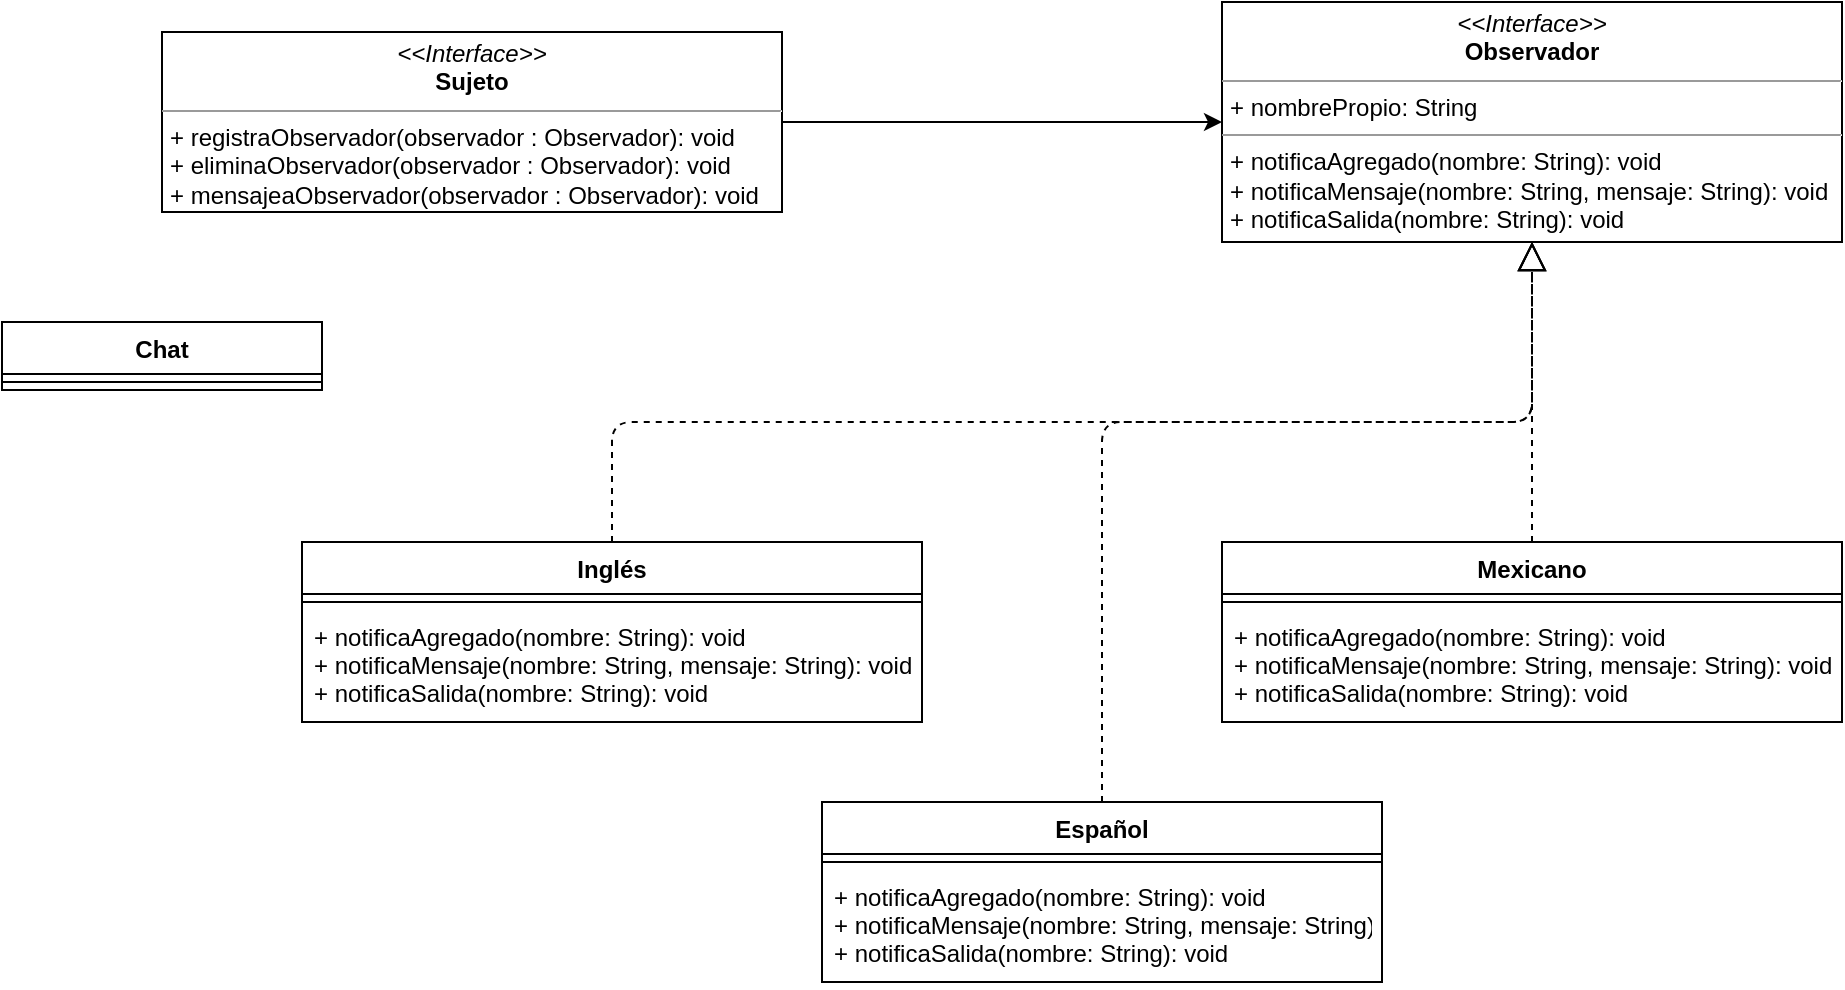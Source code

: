 <mxfile version="13.5.4" type="device"><diagram id="C5RBs43oDa-KdzZeNtuy" name="Page-1"><mxGraphModel dx="1865" dy="548" grid="1" gridSize="10" guides="1" tooltips="1" connect="1" arrows="1" fold="1" page="1" pageScale="1" pageWidth="827" pageHeight="1169" math="0" shadow="0"><root><mxCell id="WIyWlLk6GJQsqaUBKTNV-0"/><mxCell id="WIyWlLk6GJQsqaUBKTNV-1" parent="WIyWlLk6GJQsqaUBKTNV-0"/><mxCell id="C5CIfebQ0aNqqPerN4sR-27" value="&lt;p style=&quot;margin: 0px ; margin-top: 4px ; text-align: center&quot;&gt;&lt;i&gt;&amp;lt;&amp;lt;Interface&amp;gt;&amp;gt;&lt;/i&gt;&lt;br&gt;&lt;b&gt;Sujeto&lt;/b&gt;&lt;/p&gt;&lt;hr size=&quot;1&quot;&gt;&lt;p style=&quot;margin: 0px ; margin-left: 4px&quot;&gt;&lt;/p&gt;&lt;p style=&quot;margin: 0px ; margin-left: 4px&quot;&gt;+ registraObservador(observador : Observador): void&lt;/p&gt;&lt;p style=&quot;margin: 0px ; margin-left: 4px&quot;&gt;+ eliminaObservador(observador : Observador): void&lt;br&gt;&lt;/p&gt;&lt;p style=&quot;margin: 0px ; margin-left: 4px&quot;&gt;+ mensajeaObservador(observador : Observador): void&lt;br&gt;&lt;/p&gt;" style="verticalAlign=top;align=left;overflow=fill;fontSize=12;fontFamily=Helvetica;html=1;fillColor=#FFFFFF;" vertex="1" parent="WIyWlLk6GJQsqaUBKTNV-1"><mxGeometry x="-50" y="45" width="310" height="90" as="geometry"/></mxCell><mxCell id="C5CIfebQ0aNqqPerN4sR-28" value="&lt;p style=&quot;margin: 0px ; margin-top: 4px ; text-align: center&quot;&gt;&lt;i&gt;&amp;lt;&amp;lt;Interface&amp;gt;&amp;gt;&lt;/i&gt;&lt;br&gt;&lt;b&gt;Observador&lt;/b&gt;&lt;/p&gt;&lt;hr size=&quot;1&quot;&gt;&lt;p style=&quot;margin: 0px ; margin-left: 4px&quot;&gt;+ nombrePropio: String&lt;br&gt;&lt;/p&gt;&lt;hr size=&quot;1&quot;&gt;&lt;p style=&quot;margin: 0px 0px 0px 4px&quot;&gt;+ notificaAgregado(nombre: String): void&lt;br&gt;+ notificaMensaje(nombre: String, mensaje: String): void&lt;/p&gt;&lt;p style=&quot;margin: 0px 0px 0px 4px&quot;&gt;+ notificaSalida(nombre: String): void&lt;/p&gt;" style="verticalAlign=top;align=left;overflow=fill;fontSize=12;fontFamily=Helvetica;html=1;fillColor=#FFFFFF;" vertex="1" parent="WIyWlLk6GJQsqaUBKTNV-1"><mxGeometry x="480" y="30" width="310" height="120" as="geometry"/></mxCell><mxCell id="C5CIfebQ0aNqqPerN4sR-22" value="Inglés" style="swimlane;fontStyle=1;align=center;verticalAlign=top;childLayout=stackLayout;horizontal=1;startSize=26;horizontalStack=0;resizeParent=1;resizeParentMax=0;resizeLast=0;collapsible=1;marginBottom=0;fillColor=#FFFFFF;" vertex="1" parent="WIyWlLk6GJQsqaUBKTNV-1"><mxGeometry x="20" y="300" width="310" height="90" as="geometry"/></mxCell><mxCell id="C5CIfebQ0aNqqPerN4sR-24" value="" style="line;strokeWidth=1;fillColor=none;align=left;verticalAlign=middle;spacingTop=-1;spacingLeft=3;spacingRight=3;rotatable=0;labelPosition=right;points=[];portConstraint=eastwest;" vertex="1" parent="C5CIfebQ0aNqqPerN4sR-22"><mxGeometry y="26" width="310" height="8" as="geometry"/></mxCell><mxCell id="C5CIfebQ0aNqqPerN4sR-25" value="+ notificaAgregado(nombre: String): void&#10;+ notificaMensaje(nombre: String, mensaje: String): void&#10;+ notificaSalida(nombre: String): void" style="text;strokeColor=none;fillColor=none;align=left;verticalAlign=top;spacingLeft=4;spacingRight=4;overflow=hidden;rotatable=0;points=[[0,0.5],[1,0.5]];portConstraint=eastwest;" vertex="1" parent="C5CIfebQ0aNqqPerN4sR-22"><mxGeometry y="34" width="310" height="56" as="geometry"/></mxCell><mxCell id="C5CIfebQ0aNqqPerN4sR-39" value="Español" style="swimlane;fontStyle=1;align=center;verticalAlign=top;childLayout=stackLayout;horizontal=1;startSize=26;horizontalStack=0;resizeParent=1;resizeParentMax=0;resizeLast=0;collapsible=1;marginBottom=0;fillColor=#FFFFFF;" vertex="1" parent="WIyWlLk6GJQsqaUBKTNV-1"><mxGeometry x="280" y="430" width="280" height="90" as="geometry"/></mxCell><mxCell id="C5CIfebQ0aNqqPerN4sR-41" value="" style="line;strokeWidth=1;fillColor=none;align=left;verticalAlign=middle;spacingTop=-1;spacingLeft=3;spacingRight=3;rotatable=0;labelPosition=right;points=[];portConstraint=eastwest;" vertex="1" parent="C5CIfebQ0aNqqPerN4sR-39"><mxGeometry y="26" width="280" height="8" as="geometry"/></mxCell><mxCell id="C5CIfebQ0aNqqPerN4sR-42" value="+ notificaAgregado(nombre: String): void&#10;+ notificaMensaje(nombre: String, mensaje: String): void&#10;+ notificaSalida(nombre: String): void" style="text;strokeColor=none;fillColor=none;align=left;verticalAlign=top;spacingLeft=4;spacingRight=4;overflow=hidden;rotatable=0;points=[[0,0.5],[1,0.5]];portConstraint=eastwest;" vertex="1" parent="C5CIfebQ0aNqqPerN4sR-39"><mxGeometry y="34" width="280" height="56" as="geometry"/></mxCell><mxCell id="C5CIfebQ0aNqqPerN4sR-43" value="" style="endArrow=block;dashed=1;endFill=0;endSize=12;html=1;exitX=0.5;exitY=0;exitDx=0;exitDy=0;entryX=0.5;entryY=1;entryDx=0;entryDy=0;" edge="1" parent="WIyWlLk6GJQsqaUBKTNV-1" source="C5CIfebQ0aNqqPerN4sR-22" target="C5CIfebQ0aNqqPerN4sR-28"><mxGeometry width="160" relative="1" as="geometry"><mxPoint x="190" y="280" as="sourcePoint"/><mxPoint x="490" y="280" as="targetPoint"/><Array as="points"><mxPoint x="175" y="240"/><mxPoint x="410" y="240"/><mxPoint x="635" y="240"/></Array></mxGeometry></mxCell><mxCell id="C5CIfebQ0aNqqPerN4sR-46" value="" style="endArrow=block;dashed=1;endFill=0;endSize=12;html=1;entryX=0.5;entryY=1;entryDx=0;entryDy=0;exitX=0.5;exitY=0;exitDx=0;exitDy=0;" edge="1" parent="WIyWlLk6GJQsqaUBKTNV-1" source="C5CIfebQ0aNqqPerN4sR-35" target="C5CIfebQ0aNqqPerN4sR-28"><mxGeometry width="160" relative="1" as="geometry"><mxPoint x="330" y="280" as="sourcePoint"/><mxPoint x="490" y="280" as="targetPoint"/><Array as="points"><mxPoint x="635" y="240"/></Array></mxGeometry></mxCell><mxCell id="C5CIfebQ0aNqqPerN4sR-35" value="Mexicano" style="swimlane;fontStyle=1;align=center;verticalAlign=top;childLayout=stackLayout;horizontal=1;startSize=26;horizontalStack=0;resizeParent=1;resizeParentMax=0;resizeLast=0;collapsible=1;marginBottom=0;fillColor=#FFFFFF;" vertex="1" parent="WIyWlLk6GJQsqaUBKTNV-1"><mxGeometry x="480" y="300" width="310" height="90" as="geometry"/></mxCell><mxCell id="C5CIfebQ0aNqqPerN4sR-37" value="" style="line;strokeWidth=1;fillColor=none;align=left;verticalAlign=middle;spacingTop=-1;spacingLeft=3;spacingRight=3;rotatable=0;labelPosition=right;points=[];portConstraint=eastwest;" vertex="1" parent="C5CIfebQ0aNqqPerN4sR-35"><mxGeometry y="26" width="310" height="8" as="geometry"/></mxCell><mxCell id="C5CIfebQ0aNqqPerN4sR-38" value="+ notificaAgregado(nombre: String): void&#10;+ notificaMensaje(nombre: String, mensaje: String): void&#10;+ notificaSalida(nombre: String): void" style="text;strokeColor=none;fillColor=none;align=left;verticalAlign=top;spacingLeft=4;spacingRight=4;overflow=hidden;rotatable=0;points=[[0,0.5],[1,0.5]];portConstraint=eastwest;" vertex="1" parent="C5CIfebQ0aNqqPerN4sR-35"><mxGeometry y="34" width="310" height="56" as="geometry"/></mxCell><mxCell id="C5CIfebQ0aNqqPerN4sR-47" value="" style="endArrow=block;dashed=1;endFill=0;endSize=12;html=1;strokeColor=#000000;exitX=0.5;exitY=0;exitDx=0;exitDy=0;entryX=0.5;entryY=1;entryDx=0;entryDy=0;" edge="1" parent="WIyWlLk6GJQsqaUBKTNV-1" source="C5CIfebQ0aNqqPerN4sR-39" target="C5CIfebQ0aNqqPerN4sR-28"><mxGeometry width="160" relative="1" as="geometry"><mxPoint x="330" y="280" as="sourcePoint"/><mxPoint x="490" y="280" as="targetPoint"/><Array as="points"><mxPoint x="420" y="240"/><mxPoint x="635" y="240"/></Array></mxGeometry></mxCell><mxCell id="C5CIfebQ0aNqqPerN4sR-49" value="" style="endArrow=classic;html=1;strokeColor=#000000;exitX=1;exitY=0.5;exitDx=0;exitDy=0;entryX=0;entryY=0.5;entryDx=0;entryDy=0;" edge="1" parent="WIyWlLk6GJQsqaUBKTNV-1" source="C5CIfebQ0aNqqPerN4sR-27" target="C5CIfebQ0aNqqPerN4sR-28"><mxGeometry width="50" height="50" relative="1" as="geometry"><mxPoint x="390" y="300" as="sourcePoint"/><mxPoint x="440" y="250" as="targetPoint"/></mxGeometry></mxCell><mxCell id="C5CIfebQ0aNqqPerN4sR-50" value="Chat" style="swimlane;fontStyle=1;align=center;verticalAlign=top;childLayout=stackLayout;horizontal=1;startSize=26;horizontalStack=0;resizeParent=1;resizeParentMax=0;resizeLast=0;collapsible=1;marginBottom=0;fillColor=#FFFFFF;" vertex="1" parent="WIyWlLk6GJQsqaUBKTNV-1"><mxGeometry x="-130" y="190" width="160" height="34" as="geometry"/></mxCell><mxCell id="C5CIfebQ0aNqqPerN4sR-52" value="" style="line;strokeWidth=1;fillColor=none;align=left;verticalAlign=middle;spacingTop=-1;spacingLeft=3;spacingRight=3;rotatable=0;labelPosition=right;points=[];portConstraint=eastwest;" vertex="1" parent="C5CIfebQ0aNqqPerN4sR-50"><mxGeometry y="26" width="160" height="8" as="geometry"/></mxCell></root></mxGraphModel></diagram></mxfile>